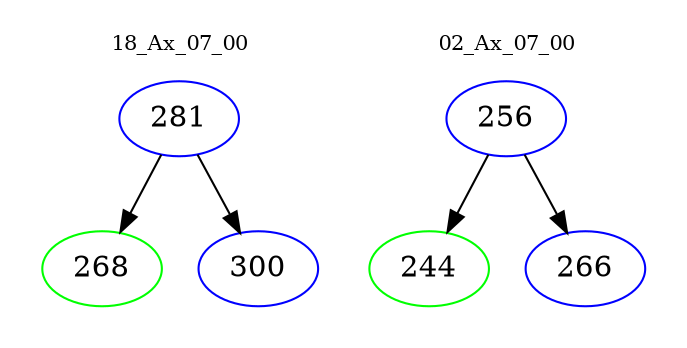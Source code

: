 digraph{
subgraph cluster_0 {
color = white
label = "18_Ax_07_00";
fontsize=10;
T0_281 [label="281", color="blue"]
T0_281 -> T0_268 [color="black"]
T0_268 [label="268", color="green"]
T0_281 -> T0_300 [color="black"]
T0_300 [label="300", color="blue"]
}
subgraph cluster_1 {
color = white
label = "02_Ax_07_00";
fontsize=10;
T1_256 [label="256", color="blue"]
T1_256 -> T1_244 [color="black"]
T1_244 [label="244", color="green"]
T1_256 -> T1_266 [color="black"]
T1_266 [label="266", color="blue"]
}
}
